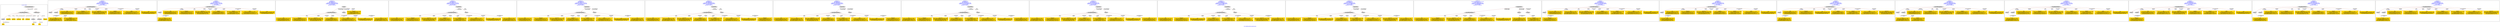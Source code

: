 digraph n0 {
fontcolor="blue"
remincross="true"
label="s14-s-california-african-american.json"
subgraph cluster_0 {
label="1-correct model"
n2[style="filled",color="white",fillcolor="lightgray",label="CulturalHeritageObject1"];
n3[style="filled",color="white",fillcolor="lightgray",label="Person1"];
n4[shape="plaintext",style="filled",fillcolor="gold",label="dimensions"];
n5[shape="plaintext",style="filled",fillcolor="gold",label="technique"];
n6[shape="plaintext",style="filled",fillcolor="gold",label="provenance"];
n7[shape="plaintext",style="filled",fillcolor="gold",label="title"];
n8[shape="plaintext",style="filled",fillcolor="gold",label="accessionId"];
n9[style="filled",color="white",fillcolor="lightgray",label="Concept1"];
n10[style="filled",color="white",fillcolor="lightgray",label="Document1"];
n11[shape="plaintext",style="filled",fillcolor="gold",label="artist"];
n12[style="filled",color="white",fillcolor="lightgray",label="EuropeanaAggregation1"];
n13[style="filled",color="white",fillcolor="lightgray",label="WebResource1"];
n14[shape="plaintext",style="filled",fillcolor="gold",label="imageUrl"];
n15[shape="plaintext",style="filled",fillcolor="gold",label="type"];
n16[shape="plaintext",style="filled",fillcolor="gold",label="url"];
}
subgraph cluster_1 {
label="candidate 0\nlink coherence:1.0\nnode coherence:1.0\nconfidence:0.4996320183499746\nmapping score:0.6040440061166582\ncost:9.99999\n-precision:0.5-recall:0.36"
n18[style="filled",color="white",fillcolor="lightgray",label="CulturalHeritageObject1"];
n19[style="filled",color="white",fillcolor="lightgray",label="Person1"];
n20[style="filled",color="white",fillcolor="lightgray",label="Concept1"];
n21[shape="plaintext",style="filled",fillcolor="gold",label="title\n[CulturalHeritageObject,title,0.726]\n[CulturalHeritageObject,provenance,0.177]\n[Person,nameOfThePerson,0.093]\n[CulturalHeritageObject,extent,0.005]"];
n22[shape="plaintext",style="filled",fillcolor="gold",label="dimensions\n[CulturalHeritageObject,extent,0.759]\n[Person,nameOfThePerson,0.232]\n[CulturalHeritageObject,provenance,0.007]\n[CulturalHeritageObject,title,0.002]"];
n23[shape="plaintext",style="filled",fillcolor="gold",label="provenance\n[CulturalHeritageObject,provenance,0.967]\n[CulturalHeritageObject,rightsHolder,0.024]\n[Person,nameOfThePerson,0.005]\n[CulturalHeritageObject,title,0.004]"];
n24[shape="plaintext",style="filled",fillcolor="gold",label="imageUrl\n[Person,nameOfThePerson,0.5]\n[CulturalHeritageObject,medium,0.5]\n[CulturalHeritageObject,title,0.0]\n[CulturalHeritageObject,provenance,0.0]"];
n25[shape="plaintext",style="filled",fillcolor="gold",label="technique\n[CulturalHeritageObject,medium,0.966]\n[Concept,prefLabel,0.032]\n[CulturalHeritageObject,title,0.002]\n[CulturalHeritageObject,created,0.0]"];
n26[shape="plaintext",style="filled",fillcolor="gold",label="url\n[Person,nameOfThePerson,0.468]\n[CulturalHeritageObject,title,0.314]\n[CulturalHeritageObject,extent,0.217]\n[CulturalHeritageObject,provenance,0.0]"];
n27[shape="plaintext",style="filled",fillcolor="gold",label="artist\n[Person,nameOfThePerson,0.694]\n[CulturalHeritageObject,provenance,0.188]\n[CulturalHeritageObject,title,0.117]\n[CulturalHeritageObject,accessionNumber,0.002]"];
n28[shape="plaintext",style="filled",fillcolor="gold",label="type\n[CulturalHeritageObject,rightsHolder,0.543]\n[CulturalHeritageObject,provenance,0.375]\n[CulturalHeritageObject,title,0.082]"];
}
subgraph cluster_2 {
label="candidate 1\nlink coherence:1.0\nnode coherence:1.0\nconfidence:0.49566117773445745\nmapping score:0.6235537259114858\ncost:8.99999\n-precision:0.44-recall:0.29"
n30[style="filled",color="white",fillcolor="lightgray",label="CulturalHeritageObject1"];
n31[style="filled",color="white",fillcolor="lightgray",label="Person1"];
n32[shape="plaintext",style="filled",fillcolor="gold",label="title\n[CulturalHeritageObject,title,0.726]\n[CulturalHeritageObject,provenance,0.177]\n[Person,nameOfThePerson,0.093]\n[CulturalHeritageObject,extent,0.005]"];
n33[shape="plaintext",style="filled",fillcolor="gold",label="dimensions\n[CulturalHeritageObject,extent,0.759]\n[Person,nameOfThePerson,0.232]\n[CulturalHeritageObject,provenance,0.007]\n[CulturalHeritageObject,title,0.002]"];
n34[shape="plaintext",style="filled",fillcolor="gold",label="provenance\n[CulturalHeritageObject,provenance,0.967]\n[CulturalHeritageObject,rightsHolder,0.024]\n[Person,nameOfThePerson,0.005]\n[CulturalHeritageObject,title,0.004]"];
n35[shape="plaintext",style="filled",fillcolor="gold",label="imageUrl\n[Person,nameOfThePerson,0.5]\n[CulturalHeritageObject,medium,0.5]\n[CulturalHeritageObject,title,0.0]\n[CulturalHeritageObject,provenance,0.0]"];
n36[shape="plaintext",style="filled",fillcolor="gold",label="technique\n[CulturalHeritageObject,medium,0.966]\n[Concept,prefLabel,0.032]\n[CulturalHeritageObject,title,0.002]\n[CulturalHeritageObject,created,0.0]"];
n37[shape="plaintext",style="filled",fillcolor="gold",label="url\n[Person,nameOfThePerson,0.468]\n[CulturalHeritageObject,title,0.314]\n[CulturalHeritageObject,extent,0.217]\n[CulturalHeritageObject,provenance,0.0]"];
n38[shape="plaintext",style="filled",fillcolor="gold",label="artist\n[Person,nameOfThePerson,0.694]\n[CulturalHeritageObject,provenance,0.188]\n[CulturalHeritageObject,title,0.117]\n[CulturalHeritageObject,accessionNumber,0.002]"];
n39[shape="plaintext",style="filled",fillcolor="gold",label="type\n[CulturalHeritageObject,rightsHolder,0.543]\n[CulturalHeritageObject,provenance,0.375]\n[CulturalHeritageObject,title,0.082]"];
}
subgraph cluster_3 {
label="candidate 10\nlink coherence:0.8\nnode coherence:1.0\nconfidence:0.4996320183499746\nmapping score:0.6040440061166582\ncost:208.020004\n-precision:0.3-recall:0.21"
n41[style="filled",color="white",fillcolor="lightgray",label="Concept1"];
n42[style="filled",color="white",fillcolor="lightgray",label="CulturalHeritageObject1"];
n43[style="filled",color="white",fillcolor="lightgray",label="Person1"];
n44[shape="plaintext",style="filled",fillcolor="gold",label="title\n[CulturalHeritageObject,title,0.726]\n[CulturalHeritageObject,provenance,0.177]\n[Person,nameOfThePerson,0.093]\n[CulturalHeritageObject,extent,0.005]"];
n45[shape="plaintext",style="filled",fillcolor="gold",label="dimensions\n[CulturalHeritageObject,extent,0.759]\n[Person,nameOfThePerson,0.232]\n[CulturalHeritageObject,provenance,0.007]\n[CulturalHeritageObject,title,0.002]"];
n46[shape="plaintext",style="filled",fillcolor="gold",label="provenance\n[CulturalHeritageObject,provenance,0.967]\n[CulturalHeritageObject,rightsHolder,0.024]\n[Person,nameOfThePerson,0.005]\n[CulturalHeritageObject,title,0.004]"];
n47[shape="plaintext",style="filled",fillcolor="gold",label="imageUrl\n[Person,nameOfThePerson,0.5]\n[CulturalHeritageObject,medium,0.5]\n[CulturalHeritageObject,title,0.0]\n[CulturalHeritageObject,provenance,0.0]"];
n48[shape="plaintext",style="filled",fillcolor="gold",label="technique\n[CulturalHeritageObject,medium,0.966]\n[Concept,prefLabel,0.032]\n[CulturalHeritageObject,title,0.002]\n[CulturalHeritageObject,created,0.0]"];
n49[shape="plaintext",style="filled",fillcolor="gold",label="url\n[Person,nameOfThePerson,0.468]\n[CulturalHeritageObject,title,0.314]\n[CulturalHeritageObject,extent,0.217]\n[CulturalHeritageObject,provenance,0.0]"];
n50[shape="plaintext",style="filled",fillcolor="gold",label="artist\n[Person,nameOfThePerson,0.694]\n[CulturalHeritageObject,provenance,0.188]\n[CulturalHeritageObject,title,0.117]\n[CulturalHeritageObject,accessionNumber,0.002]"];
n51[shape="plaintext",style="filled",fillcolor="gold",label="type\n[CulturalHeritageObject,rightsHolder,0.543]\n[CulturalHeritageObject,provenance,0.375]\n[CulturalHeritageObject,title,0.082]"];
}
subgraph cluster_4 {
label="candidate 11\nlink coherence:0.8\nnode coherence:1.0\nconfidence:0.49566117773445745\nmapping score:0.6235537259114858\ncost:208.010002\n-precision:0.3-recall:0.21"
n53[style="filled",color="white",fillcolor="lightgray",label="ProvidedCHO1"];
n54[style="filled",color="white",fillcolor="lightgray",label="CulturalHeritageObject1"];
n55[style="filled",color="white",fillcolor="lightgray",label="Person1"];
n56[shape="plaintext",style="filled",fillcolor="gold",label="title\n[CulturalHeritageObject,title,0.726]\n[CulturalHeritageObject,provenance,0.177]\n[Person,nameOfThePerson,0.093]\n[CulturalHeritageObject,extent,0.005]"];
n57[shape="plaintext",style="filled",fillcolor="gold",label="dimensions\n[CulturalHeritageObject,extent,0.759]\n[Person,nameOfThePerson,0.232]\n[CulturalHeritageObject,provenance,0.007]\n[CulturalHeritageObject,title,0.002]"];
n58[shape="plaintext",style="filled",fillcolor="gold",label="provenance\n[CulturalHeritageObject,provenance,0.967]\n[CulturalHeritageObject,rightsHolder,0.024]\n[Person,nameOfThePerson,0.005]\n[CulturalHeritageObject,title,0.004]"];
n59[shape="plaintext",style="filled",fillcolor="gold",label="imageUrl\n[Person,nameOfThePerson,0.5]\n[CulturalHeritageObject,medium,0.5]\n[CulturalHeritageObject,title,0.0]\n[CulturalHeritageObject,provenance,0.0]"];
n60[shape="plaintext",style="filled",fillcolor="gold",label="technique\n[CulturalHeritageObject,medium,0.966]\n[Concept,prefLabel,0.032]\n[CulturalHeritageObject,title,0.002]\n[CulturalHeritageObject,created,0.0]"];
n61[shape="plaintext",style="filled",fillcolor="gold",label="url\n[Person,nameOfThePerson,0.468]\n[CulturalHeritageObject,title,0.314]\n[CulturalHeritageObject,extent,0.217]\n[CulturalHeritageObject,provenance,0.0]"];
n62[shape="plaintext",style="filled",fillcolor="gold",label="artist\n[Person,nameOfThePerson,0.694]\n[CulturalHeritageObject,provenance,0.188]\n[CulturalHeritageObject,title,0.117]\n[CulturalHeritageObject,accessionNumber,0.002]"];
n63[shape="plaintext",style="filled",fillcolor="gold",label="type\n[CulturalHeritageObject,rightsHolder,0.543]\n[CulturalHeritageObject,provenance,0.375]\n[CulturalHeritageObject,title,0.082]"];
}
subgraph cluster_5 {
label="candidate 12\nlink coherence:0.8\nnode coherence:1.0\nconfidence:0.49566117773445745\nmapping score:0.6235537259114858\ncost:208.020004\n-precision:0.3-recall:0.21"
n65[style="filled",color="white",fillcolor="lightgray",label="Organization1"];
n66[style="filled",color="white",fillcolor="lightgray",label="CulturalHeritageObject1"];
n67[style="filled",color="white",fillcolor="lightgray",label="Person1"];
n68[shape="plaintext",style="filled",fillcolor="gold",label="title\n[CulturalHeritageObject,title,0.726]\n[CulturalHeritageObject,provenance,0.177]\n[Person,nameOfThePerson,0.093]\n[CulturalHeritageObject,extent,0.005]"];
n69[shape="plaintext",style="filled",fillcolor="gold",label="dimensions\n[CulturalHeritageObject,extent,0.759]\n[Person,nameOfThePerson,0.232]\n[CulturalHeritageObject,provenance,0.007]\n[CulturalHeritageObject,title,0.002]"];
n70[shape="plaintext",style="filled",fillcolor="gold",label="provenance\n[CulturalHeritageObject,provenance,0.967]\n[CulturalHeritageObject,rightsHolder,0.024]\n[Person,nameOfThePerson,0.005]\n[CulturalHeritageObject,title,0.004]"];
n71[shape="plaintext",style="filled",fillcolor="gold",label="imageUrl\n[Person,nameOfThePerson,0.5]\n[CulturalHeritageObject,medium,0.5]\n[CulturalHeritageObject,title,0.0]\n[CulturalHeritageObject,provenance,0.0]"];
n72[shape="plaintext",style="filled",fillcolor="gold",label="technique\n[CulturalHeritageObject,medium,0.966]\n[Concept,prefLabel,0.032]\n[CulturalHeritageObject,title,0.002]\n[CulturalHeritageObject,created,0.0]"];
n73[shape="plaintext",style="filled",fillcolor="gold",label="url\n[Person,nameOfThePerson,0.468]\n[CulturalHeritageObject,title,0.314]\n[CulturalHeritageObject,extent,0.217]\n[CulturalHeritageObject,provenance,0.0]"];
n74[shape="plaintext",style="filled",fillcolor="gold",label="artist\n[Person,nameOfThePerson,0.694]\n[CulturalHeritageObject,provenance,0.188]\n[CulturalHeritageObject,title,0.117]\n[CulturalHeritageObject,accessionNumber,0.002]"];
n75[shape="plaintext",style="filled",fillcolor="gold",label="type\n[CulturalHeritageObject,rightsHolder,0.543]\n[CulturalHeritageObject,provenance,0.375]\n[CulturalHeritageObject,title,0.082]"];
}
subgraph cluster_6 {
label="candidate 13\nlink coherence:0.8\nnode coherence:1.0\nconfidence:0.39835469867760637\nmapping score:0.5911182328925354\ncost:208.010002\n-precision:0.2-recall:0.14"
n77[style="filled",color="white",fillcolor="lightgray",label="ProvidedCHO1"];
n78[style="filled",color="white",fillcolor="lightgray",label="CulturalHeritageObject1"];
n79[style="filled",color="white",fillcolor="lightgray",label="Person1"];
n80[shape="plaintext",style="filled",fillcolor="gold",label="title\n[CulturalHeritageObject,title,0.726]\n[CulturalHeritageObject,provenance,0.177]\n[Person,nameOfThePerson,0.093]\n[CulturalHeritageObject,extent,0.005]"];
n81[shape="plaintext",style="filled",fillcolor="gold",label="url\n[Person,nameOfThePerson,0.468]\n[CulturalHeritageObject,title,0.314]\n[CulturalHeritageObject,extent,0.217]\n[CulturalHeritageObject,provenance,0.0]"];
n82[shape="plaintext",style="filled",fillcolor="gold",label="provenance\n[CulturalHeritageObject,provenance,0.967]\n[CulturalHeritageObject,rightsHolder,0.024]\n[Person,nameOfThePerson,0.005]\n[CulturalHeritageObject,title,0.004]"];
n83[shape="plaintext",style="filled",fillcolor="gold",label="imageUrl\n[Person,nameOfThePerson,0.5]\n[CulturalHeritageObject,medium,0.5]\n[CulturalHeritageObject,title,0.0]\n[CulturalHeritageObject,provenance,0.0]"];
n84[shape="plaintext",style="filled",fillcolor="gold",label="technique\n[CulturalHeritageObject,medium,0.966]\n[Concept,prefLabel,0.032]\n[CulturalHeritageObject,title,0.002]\n[CulturalHeritageObject,created,0.0]"];
n85[shape="plaintext",style="filled",fillcolor="gold",label="dimensions\n[CulturalHeritageObject,extent,0.759]\n[Person,nameOfThePerson,0.232]\n[CulturalHeritageObject,provenance,0.007]\n[CulturalHeritageObject,title,0.002]"];
n86[shape="plaintext",style="filled",fillcolor="gold",label="artist\n[Person,nameOfThePerson,0.694]\n[CulturalHeritageObject,provenance,0.188]\n[CulturalHeritageObject,title,0.117]\n[CulturalHeritageObject,accessionNumber,0.002]"];
n87[shape="plaintext",style="filled",fillcolor="gold",label="type\n[CulturalHeritageObject,rightsHolder,0.543]\n[CulturalHeritageObject,provenance,0.375]\n[CulturalHeritageObject,title,0.082]"];
}
subgraph cluster_7 {
label="candidate 14\nlink coherence:0.8\nnode coherence:1.0\nconfidence:0.39835469867760637\nmapping score:0.5911182328925354\ncost:208.020004\n-precision:0.2-recall:0.14"
n89[style="filled",color="white",fillcolor="lightgray",label="Organization1"];
n90[style="filled",color="white",fillcolor="lightgray",label="CulturalHeritageObject1"];
n91[style="filled",color="white",fillcolor="lightgray",label="Person1"];
n92[shape="plaintext",style="filled",fillcolor="gold",label="title\n[CulturalHeritageObject,title,0.726]\n[CulturalHeritageObject,provenance,0.177]\n[Person,nameOfThePerson,0.093]\n[CulturalHeritageObject,extent,0.005]"];
n93[shape="plaintext",style="filled",fillcolor="gold",label="url\n[Person,nameOfThePerson,0.468]\n[CulturalHeritageObject,title,0.314]\n[CulturalHeritageObject,extent,0.217]\n[CulturalHeritageObject,provenance,0.0]"];
n94[shape="plaintext",style="filled",fillcolor="gold",label="provenance\n[CulturalHeritageObject,provenance,0.967]\n[CulturalHeritageObject,rightsHolder,0.024]\n[Person,nameOfThePerson,0.005]\n[CulturalHeritageObject,title,0.004]"];
n95[shape="plaintext",style="filled",fillcolor="gold",label="imageUrl\n[Person,nameOfThePerson,0.5]\n[CulturalHeritageObject,medium,0.5]\n[CulturalHeritageObject,title,0.0]\n[CulturalHeritageObject,provenance,0.0]"];
n96[shape="plaintext",style="filled",fillcolor="gold",label="technique\n[CulturalHeritageObject,medium,0.966]\n[Concept,prefLabel,0.032]\n[CulturalHeritageObject,title,0.002]\n[CulturalHeritageObject,created,0.0]"];
n97[shape="plaintext",style="filled",fillcolor="gold",label="dimensions\n[CulturalHeritageObject,extent,0.759]\n[Person,nameOfThePerson,0.232]\n[CulturalHeritageObject,provenance,0.007]\n[CulturalHeritageObject,title,0.002]"];
n98[shape="plaintext",style="filled",fillcolor="gold",label="artist\n[Person,nameOfThePerson,0.694]\n[CulturalHeritageObject,provenance,0.188]\n[CulturalHeritageObject,title,0.117]\n[CulturalHeritageObject,accessionNumber,0.002]"];
n99[shape="plaintext",style="filled",fillcolor="gold",label="type\n[CulturalHeritageObject,rightsHolder,0.543]\n[CulturalHeritageObject,provenance,0.375]\n[CulturalHeritageObject,title,0.082]"];
}
subgraph cluster_8 {
label="candidate 15\nlink coherence:0.8\nnode coherence:1.0\nconfidence:0.39723795206237766\nmapping score:0.5907459840207926\ncost:208.010002\n-precision:0.2-recall:0.14"
n101[style="filled",color="white",fillcolor="lightgray",label="ProvidedCHO1"];
n102[style="filled",color="white",fillcolor="lightgray",label="CulturalHeritageObject1"];
n103[style="filled",color="white",fillcolor="lightgray",label="Person1"];
n104[shape="plaintext",style="filled",fillcolor="gold",label="url\n[Person,nameOfThePerson,0.468]\n[CulturalHeritageObject,title,0.314]\n[CulturalHeritageObject,extent,0.217]\n[CulturalHeritageObject,provenance,0.0]"];
n105[shape="plaintext",style="filled",fillcolor="gold",label="dimensions\n[CulturalHeritageObject,extent,0.759]\n[Person,nameOfThePerson,0.232]\n[CulturalHeritageObject,provenance,0.007]\n[CulturalHeritageObject,title,0.002]"];
n106[shape="plaintext",style="filled",fillcolor="gold",label="provenance\n[CulturalHeritageObject,provenance,0.967]\n[CulturalHeritageObject,rightsHolder,0.024]\n[Person,nameOfThePerson,0.005]\n[CulturalHeritageObject,title,0.004]"];
n107[shape="plaintext",style="filled",fillcolor="gold",label="imageUrl\n[Person,nameOfThePerson,0.5]\n[CulturalHeritageObject,medium,0.5]\n[CulturalHeritageObject,title,0.0]\n[CulturalHeritageObject,provenance,0.0]"];
n108[shape="plaintext",style="filled",fillcolor="gold",label="technique\n[CulturalHeritageObject,medium,0.966]\n[Concept,prefLabel,0.032]\n[CulturalHeritageObject,title,0.002]\n[CulturalHeritageObject,created,0.0]"];
n109[shape="plaintext",style="filled",fillcolor="gold",label="title\n[CulturalHeritageObject,title,0.726]\n[CulturalHeritageObject,provenance,0.177]\n[Person,nameOfThePerson,0.093]\n[CulturalHeritageObject,extent,0.005]"];
n110[shape="plaintext",style="filled",fillcolor="gold",label="artist\n[Person,nameOfThePerson,0.694]\n[CulturalHeritageObject,provenance,0.188]\n[CulturalHeritageObject,title,0.117]\n[CulturalHeritageObject,accessionNumber,0.002]"];
n111[shape="plaintext",style="filled",fillcolor="gold",label="type\n[CulturalHeritageObject,rightsHolder,0.543]\n[CulturalHeritageObject,provenance,0.375]\n[CulturalHeritageObject,title,0.082]"];
}
subgraph cluster_9 {
label="candidate 16\nlink coherence:0.8\nnode coherence:1.0\nconfidence:0.39723795206237766\nmapping score:0.5907459840207926\ncost:208.020004\n-precision:0.2-recall:0.14"
n113[style="filled",color="white",fillcolor="lightgray",label="Organization1"];
n114[style="filled",color="white",fillcolor="lightgray",label="CulturalHeritageObject1"];
n115[style="filled",color="white",fillcolor="lightgray",label="Person1"];
n116[shape="plaintext",style="filled",fillcolor="gold",label="url\n[Person,nameOfThePerson,0.468]\n[CulturalHeritageObject,title,0.314]\n[CulturalHeritageObject,extent,0.217]\n[CulturalHeritageObject,provenance,0.0]"];
n117[shape="plaintext",style="filled",fillcolor="gold",label="dimensions\n[CulturalHeritageObject,extent,0.759]\n[Person,nameOfThePerson,0.232]\n[CulturalHeritageObject,provenance,0.007]\n[CulturalHeritageObject,title,0.002]"];
n118[shape="plaintext",style="filled",fillcolor="gold",label="provenance\n[CulturalHeritageObject,provenance,0.967]\n[CulturalHeritageObject,rightsHolder,0.024]\n[Person,nameOfThePerson,0.005]\n[CulturalHeritageObject,title,0.004]"];
n119[shape="plaintext",style="filled",fillcolor="gold",label="imageUrl\n[Person,nameOfThePerson,0.5]\n[CulturalHeritageObject,medium,0.5]\n[CulturalHeritageObject,title,0.0]\n[CulturalHeritageObject,provenance,0.0]"];
n120[shape="plaintext",style="filled",fillcolor="gold",label="technique\n[CulturalHeritageObject,medium,0.966]\n[Concept,prefLabel,0.032]\n[CulturalHeritageObject,title,0.002]\n[CulturalHeritageObject,created,0.0]"];
n121[shape="plaintext",style="filled",fillcolor="gold",label="title\n[CulturalHeritageObject,title,0.726]\n[CulturalHeritageObject,provenance,0.177]\n[Person,nameOfThePerson,0.093]\n[CulturalHeritageObject,extent,0.005]"];
n122[shape="plaintext",style="filled",fillcolor="gold",label="artist\n[Person,nameOfThePerson,0.694]\n[CulturalHeritageObject,provenance,0.188]\n[CulturalHeritageObject,title,0.117]\n[CulturalHeritageObject,accessionNumber,0.002]"];
n123[shape="plaintext",style="filled",fillcolor="gold",label="type\n[CulturalHeritageObject,rightsHolder,0.543]\n[CulturalHeritageObject,provenance,0.375]\n[CulturalHeritageObject,title,0.082]"];
}
subgraph cluster_10 {
label="candidate 17\nlink coherence:0.8\nnode coherence:1.0\nconfidence:0.3567799404176635\nmapping score:0.5772599801392212\ncost:208.010002\n-precision:0.2-recall:0.14"
n125[style="filled",color="white",fillcolor="lightgray",label="ProvidedCHO1"];
n126[style="filled",color="white",fillcolor="lightgray",label="CulturalHeritageObject1"];
n127[style="filled",color="white",fillcolor="lightgray",label="Person1"];
n128[shape="plaintext",style="filled",fillcolor="gold",label="title\n[CulturalHeritageObject,title,0.726]\n[CulturalHeritageObject,provenance,0.177]\n[Person,nameOfThePerson,0.093]\n[CulturalHeritageObject,extent,0.005]"];
n129[shape="plaintext",style="filled",fillcolor="gold",label="dimensions\n[CulturalHeritageObject,extent,0.759]\n[Person,nameOfThePerson,0.232]\n[CulturalHeritageObject,provenance,0.007]\n[CulturalHeritageObject,title,0.002]"];
n130[shape="plaintext",style="filled",fillcolor="gold",label="type\n[CulturalHeritageObject,rightsHolder,0.543]\n[CulturalHeritageObject,provenance,0.375]\n[CulturalHeritageObject,title,0.082]"];
n131[shape="plaintext",style="filled",fillcolor="gold",label="imageUrl\n[Person,nameOfThePerson,0.5]\n[CulturalHeritageObject,medium,0.5]\n[CulturalHeritageObject,title,0.0]\n[CulturalHeritageObject,provenance,0.0]"];
n132[shape="plaintext",style="filled",fillcolor="gold",label="technique\n[CulturalHeritageObject,medium,0.966]\n[Concept,prefLabel,0.032]\n[CulturalHeritageObject,title,0.002]\n[CulturalHeritageObject,created,0.0]"];
n133[shape="plaintext",style="filled",fillcolor="gold",label="url\n[Person,nameOfThePerson,0.468]\n[CulturalHeritageObject,title,0.314]\n[CulturalHeritageObject,extent,0.217]\n[CulturalHeritageObject,provenance,0.0]"];
n134[shape="plaintext",style="filled",fillcolor="gold",label="artist\n[Person,nameOfThePerson,0.694]\n[CulturalHeritageObject,provenance,0.188]\n[CulturalHeritageObject,title,0.117]\n[CulturalHeritageObject,accessionNumber,0.002]"];
n135[shape="plaintext",style="filled",fillcolor="gold",label="provenance\n[CulturalHeritageObject,provenance,0.967]\n[CulturalHeritageObject,rightsHolder,0.024]\n[Person,nameOfThePerson,0.005]\n[CulturalHeritageObject,title,0.004]"];
}
subgraph cluster_11 {
label="candidate 18\nlink coherence:0.8\nnode coherence:1.0\nconfidence:0.3567799404176635\nmapping score:0.5772599801392212\ncost:208.020004\n-precision:0.2-recall:0.14"
n137[style="filled",color="white",fillcolor="lightgray",label="Organization1"];
n138[style="filled",color="white",fillcolor="lightgray",label="CulturalHeritageObject1"];
n139[style="filled",color="white",fillcolor="lightgray",label="Person1"];
n140[shape="plaintext",style="filled",fillcolor="gold",label="title\n[CulturalHeritageObject,title,0.726]\n[CulturalHeritageObject,provenance,0.177]\n[Person,nameOfThePerson,0.093]\n[CulturalHeritageObject,extent,0.005]"];
n141[shape="plaintext",style="filled",fillcolor="gold",label="dimensions\n[CulturalHeritageObject,extent,0.759]\n[Person,nameOfThePerson,0.232]\n[CulturalHeritageObject,provenance,0.007]\n[CulturalHeritageObject,title,0.002]"];
n142[shape="plaintext",style="filled",fillcolor="gold",label="type\n[CulturalHeritageObject,rightsHolder,0.543]\n[CulturalHeritageObject,provenance,0.375]\n[CulturalHeritageObject,title,0.082]"];
n143[shape="plaintext",style="filled",fillcolor="gold",label="imageUrl\n[Person,nameOfThePerson,0.5]\n[CulturalHeritageObject,medium,0.5]\n[CulturalHeritageObject,title,0.0]\n[CulturalHeritageObject,provenance,0.0]"];
n144[shape="plaintext",style="filled",fillcolor="gold",label="technique\n[CulturalHeritageObject,medium,0.966]\n[Concept,prefLabel,0.032]\n[CulturalHeritageObject,title,0.002]\n[CulturalHeritageObject,created,0.0]"];
n145[shape="plaintext",style="filled",fillcolor="gold",label="url\n[Person,nameOfThePerson,0.468]\n[CulturalHeritageObject,title,0.314]\n[CulturalHeritageObject,extent,0.217]\n[CulturalHeritageObject,provenance,0.0]"];
n146[shape="plaintext",style="filled",fillcolor="gold",label="artist\n[Person,nameOfThePerson,0.694]\n[CulturalHeritageObject,provenance,0.188]\n[CulturalHeritageObject,title,0.117]\n[CulturalHeritageObject,accessionNumber,0.002]"];
n147[shape="plaintext",style="filled",fillcolor="gold",label="provenance\n[CulturalHeritageObject,provenance,0.967]\n[CulturalHeritageObject,rightsHolder,0.024]\n[Person,nameOfThePerson,0.005]\n[CulturalHeritageObject,title,0.004]"];
}
subgraph cluster_12 {
label="candidate 19\nlink coherence:0.7272727272727273\nnode coherence:1.0\nconfidence:0.4996320183499746\nmapping score:0.6040440061166582\ncost:308.020004\n-precision:0.27-recall:0.21"
n149[style="filled",color="white",fillcolor="lightgray",label="ConceptScheme1"];
n150[style="filled",color="white",fillcolor="lightgray",label="CulturalHeritageObject1"];
n151[style="filled",color="white",fillcolor="lightgray",label="Person1"];
n152[style="filled",color="white",fillcolor="lightgray",label="Concept1"];
n153[shape="plaintext",style="filled",fillcolor="gold",label="title\n[CulturalHeritageObject,title,0.726]\n[CulturalHeritageObject,provenance,0.177]\n[Person,nameOfThePerson,0.093]\n[CulturalHeritageObject,extent,0.005]"];
n154[shape="plaintext",style="filled",fillcolor="gold",label="dimensions\n[CulturalHeritageObject,extent,0.759]\n[Person,nameOfThePerson,0.232]\n[CulturalHeritageObject,provenance,0.007]\n[CulturalHeritageObject,title,0.002]"];
n155[shape="plaintext",style="filled",fillcolor="gold",label="provenance\n[CulturalHeritageObject,provenance,0.967]\n[CulturalHeritageObject,rightsHolder,0.024]\n[Person,nameOfThePerson,0.005]\n[CulturalHeritageObject,title,0.004]"];
n156[shape="plaintext",style="filled",fillcolor="gold",label="imageUrl\n[Person,nameOfThePerson,0.5]\n[CulturalHeritageObject,medium,0.5]\n[CulturalHeritageObject,title,0.0]\n[CulturalHeritageObject,provenance,0.0]"];
n157[shape="plaintext",style="filled",fillcolor="gold",label="technique\n[CulturalHeritageObject,medium,0.966]\n[Concept,prefLabel,0.032]\n[CulturalHeritageObject,title,0.002]\n[CulturalHeritageObject,created,0.0]"];
n158[shape="plaintext",style="filled",fillcolor="gold",label="url\n[Person,nameOfThePerson,0.468]\n[CulturalHeritageObject,title,0.314]\n[CulturalHeritageObject,extent,0.217]\n[CulturalHeritageObject,provenance,0.0]"];
n159[shape="plaintext",style="filled",fillcolor="gold",label="artist\n[Person,nameOfThePerson,0.694]\n[CulturalHeritageObject,provenance,0.188]\n[CulturalHeritageObject,title,0.117]\n[CulturalHeritageObject,accessionNumber,0.002]"];
n160[shape="plaintext",style="filled",fillcolor="gold",label="type\n[CulturalHeritageObject,rightsHolder,0.543]\n[CulturalHeritageObject,provenance,0.375]\n[CulturalHeritageObject,title,0.082]"];
}
subgraph cluster_13 {
label="candidate 2\nlink coherence:1.0\nnode coherence:1.0\nconfidence:0.39835469867760637\nmapping score:0.5911182328925354\ncost:8.99999\n-precision:0.33-recall:0.21"
n162[style="filled",color="white",fillcolor="lightgray",label="CulturalHeritageObject1"];
n163[style="filled",color="white",fillcolor="lightgray",label="Person1"];
n164[shape="plaintext",style="filled",fillcolor="gold",label="title\n[CulturalHeritageObject,title,0.726]\n[CulturalHeritageObject,provenance,0.177]\n[Person,nameOfThePerson,0.093]\n[CulturalHeritageObject,extent,0.005]"];
n165[shape="plaintext",style="filled",fillcolor="gold",label="url\n[Person,nameOfThePerson,0.468]\n[CulturalHeritageObject,title,0.314]\n[CulturalHeritageObject,extent,0.217]\n[CulturalHeritageObject,provenance,0.0]"];
n166[shape="plaintext",style="filled",fillcolor="gold",label="provenance\n[CulturalHeritageObject,provenance,0.967]\n[CulturalHeritageObject,rightsHolder,0.024]\n[Person,nameOfThePerson,0.005]\n[CulturalHeritageObject,title,0.004]"];
n167[shape="plaintext",style="filled",fillcolor="gold",label="imageUrl\n[Person,nameOfThePerson,0.5]\n[CulturalHeritageObject,medium,0.5]\n[CulturalHeritageObject,title,0.0]\n[CulturalHeritageObject,provenance,0.0]"];
n168[shape="plaintext",style="filled",fillcolor="gold",label="technique\n[CulturalHeritageObject,medium,0.966]\n[Concept,prefLabel,0.032]\n[CulturalHeritageObject,title,0.002]\n[CulturalHeritageObject,created,0.0]"];
n169[shape="plaintext",style="filled",fillcolor="gold",label="dimensions\n[CulturalHeritageObject,extent,0.759]\n[Person,nameOfThePerson,0.232]\n[CulturalHeritageObject,provenance,0.007]\n[CulturalHeritageObject,title,0.002]"];
n170[shape="plaintext",style="filled",fillcolor="gold",label="artist\n[Person,nameOfThePerson,0.694]\n[CulturalHeritageObject,provenance,0.188]\n[CulturalHeritageObject,title,0.117]\n[CulturalHeritageObject,accessionNumber,0.002]"];
n171[shape="plaintext",style="filled",fillcolor="gold",label="type\n[CulturalHeritageObject,rightsHolder,0.543]\n[CulturalHeritageObject,provenance,0.375]\n[CulturalHeritageObject,title,0.082]"];
}
subgraph cluster_14 {
label="candidate 3\nlink coherence:1.0\nnode coherence:1.0\nconfidence:0.39723795206237766\nmapping score:0.5907459840207926\ncost:8.99999\n-precision:0.33-recall:0.21"
n173[style="filled",color="white",fillcolor="lightgray",label="CulturalHeritageObject1"];
n174[style="filled",color="white",fillcolor="lightgray",label="Person1"];
n175[shape="plaintext",style="filled",fillcolor="gold",label="url\n[Person,nameOfThePerson,0.468]\n[CulturalHeritageObject,title,0.314]\n[CulturalHeritageObject,extent,0.217]\n[CulturalHeritageObject,provenance,0.0]"];
n176[shape="plaintext",style="filled",fillcolor="gold",label="dimensions\n[CulturalHeritageObject,extent,0.759]\n[Person,nameOfThePerson,0.232]\n[CulturalHeritageObject,provenance,0.007]\n[CulturalHeritageObject,title,0.002]"];
n177[shape="plaintext",style="filled",fillcolor="gold",label="provenance\n[CulturalHeritageObject,provenance,0.967]\n[CulturalHeritageObject,rightsHolder,0.024]\n[Person,nameOfThePerson,0.005]\n[CulturalHeritageObject,title,0.004]"];
n178[shape="plaintext",style="filled",fillcolor="gold",label="imageUrl\n[Person,nameOfThePerson,0.5]\n[CulturalHeritageObject,medium,0.5]\n[CulturalHeritageObject,title,0.0]\n[CulturalHeritageObject,provenance,0.0]"];
n179[shape="plaintext",style="filled",fillcolor="gold",label="technique\n[CulturalHeritageObject,medium,0.966]\n[Concept,prefLabel,0.032]\n[CulturalHeritageObject,title,0.002]\n[CulturalHeritageObject,created,0.0]"];
n180[shape="plaintext",style="filled",fillcolor="gold",label="title\n[CulturalHeritageObject,title,0.726]\n[CulturalHeritageObject,provenance,0.177]\n[Person,nameOfThePerson,0.093]\n[CulturalHeritageObject,extent,0.005]"];
n181[shape="plaintext",style="filled",fillcolor="gold",label="artist\n[Person,nameOfThePerson,0.694]\n[CulturalHeritageObject,provenance,0.188]\n[CulturalHeritageObject,title,0.117]\n[CulturalHeritageObject,accessionNumber,0.002]"];
n182[shape="plaintext",style="filled",fillcolor="gold",label="type\n[CulturalHeritageObject,rightsHolder,0.543]\n[CulturalHeritageObject,provenance,0.375]\n[CulturalHeritageObject,title,0.082]"];
}
subgraph cluster_15 {
label="candidate 4\nlink coherence:1.0\nnode coherence:1.0\nconfidence:0.3567799404176635\nmapping score:0.5772599801392212\ncost:8.99999\n-precision:0.33-recall:0.21"
n184[style="filled",color="white",fillcolor="lightgray",label="CulturalHeritageObject1"];
n185[style="filled",color="white",fillcolor="lightgray",label="Person1"];
n186[shape="plaintext",style="filled",fillcolor="gold",label="title\n[CulturalHeritageObject,title,0.726]\n[CulturalHeritageObject,provenance,0.177]\n[Person,nameOfThePerson,0.093]\n[CulturalHeritageObject,extent,0.005]"];
n187[shape="plaintext",style="filled",fillcolor="gold",label="dimensions\n[CulturalHeritageObject,extent,0.759]\n[Person,nameOfThePerson,0.232]\n[CulturalHeritageObject,provenance,0.007]\n[CulturalHeritageObject,title,0.002]"];
n188[shape="plaintext",style="filled",fillcolor="gold",label="type\n[CulturalHeritageObject,rightsHolder,0.543]\n[CulturalHeritageObject,provenance,0.375]\n[CulturalHeritageObject,title,0.082]"];
n189[shape="plaintext",style="filled",fillcolor="gold",label="imageUrl\n[Person,nameOfThePerson,0.5]\n[CulturalHeritageObject,medium,0.5]\n[CulturalHeritageObject,title,0.0]\n[CulturalHeritageObject,provenance,0.0]"];
n190[shape="plaintext",style="filled",fillcolor="gold",label="technique\n[CulturalHeritageObject,medium,0.966]\n[Concept,prefLabel,0.032]\n[CulturalHeritageObject,title,0.002]\n[CulturalHeritageObject,created,0.0]"];
n191[shape="plaintext",style="filled",fillcolor="gold",label="url\n[Person,nameOfThePerson,0.468]\n[CulturalHeritageObject,title,0.314]\n[CulturalHeritageObject,extent,0.217]\n[CulturalHeritageObject,provenance,0.0]"];
n192[shape="plaintext",style="filled",fillcolor="gold",label="artist\n[Person,nameOfThePerson,0.694]\n[CulturalHeritageObject,provenance,0.188]\n[CulturalHeritageObject,title,0.117]\n[CulturalHeritageObject,accessionNumber,0.002]"];
n193[shape="plaintext",style="filled",fillcolor="gold",label="provenance\n[CulturalHeritageObject,provenance,0.967]\n[CulturalHeritageObject,rightsHolder,0.024]\n[Person,nameOfThePerson,0.005]\n[CulturalHeritageObject,title,0.004]"];
}
subgraph cluster_16 {
label="candidate 5\nlink coherence:0.9\nnode coherence:1.0\nconfidence:0.4996320183499746\nmapping score:0.6040440061166582\ncost:109.009992\n-precision:0.5-recall:0.36"
n195[style="filled",color="white",fillcolor="lightgray",label="CulturalHeritageObject1"];
n196[style="filled",color="white",fillcolor="lightgray",label="Person1"];
n197[style="filled",color="white",fillcolor="lightgray",label="Concept1"];
n198[shape="plaintext",style="filled",fillcolor="gold",label="title\n[CulturalHeritageObject,title,0.726]\n[CulturalHeritageObject,provenance,0.177]\n[Person,nameOfThePerson,0.093]\n[CulturalHeritageObject,extent,0.005]"];
n199[shape="plaintext",style="filled",fillcolor="gold",label="dimensions\n[CulturalHeritageObject,extent,0.759]\n[Person,nameOfThePerson,0.232]\n[CulturalHeritageObject,provenance,0.007]\n[CulturalHeritageObject,title,0.002]"];
n200[shape="plaintext",style="filled",fillcolor="gold",label="provenance\n[CulturalHeritageObject,provenance,0.967]\n[CulturalHeritageObject,rightsHolder,0.024]\n[Person,nameOfThePerson,0.005]\n[CulturalHeritageObject,title,0.004]"];
n201[shape="plaintext",style="filled",fillcolor="gold",label="imageUrl\n[Person,nameOfThePerson,0.5]\n[CulturalHeritageObject,medium,0.5]\n[CulturalHeritageObject,title,0.0]\n[CulturalHeritageObject,provenance,0.0]"];
n202[shape="plaintext",style="filled",fillcolor="gold",label="technique\n[CulturalHeritageObject,medium,0.966]\n[Concept,prefLabel,0.032]\n[CulturalHeritageObject,title,0.002]\n[CulturalHeritageObject,created,0.0]"];
n203[shape="plaintext",style="filled",fillcolor="gold",label="url\n[Person,nameOfThePerson,0.468]\n[CulturalHeritageObject,title,0.314]\n[CulturalHeritageObject,extent,0.217]\n[CulturalHeritageObject,provenance,0.0]"];
n204[shape="plaintext",style="filled",fillcolor="gold",label="artist\n[Person,nameOfThePerson,0.694]\n[CulturalHeritageObject,provenance,0.188]\n[CulturalHeritageObject,title,0.117]\n[CulturalHeritageObject,accessionNumber,0.002]"];
n205[shape="plaintext",style="filled",fillcolor="gold",label="type\n[CulturalHeritageObject,rightsHolder,0.543]\n[CulturalHeritageObject,provenance,0.375]\n[CulturalHeritageObject,title,0.082]"];
}
subgraph cluster_17 {
label="candidate 6\nlink coherence:0.9\nnode coherence:1.0\nconfidence:0.49566117773445745\nmapping score:0.6235537259114858\ncost:9.99999\n-precision:0.5-recall:0.36"
n207[style="filled",color="white",fillcolor="lightgray",label="CulturalHeritageObject1"];
n208[style="filled",color="white",fillcolor="lightgray",label="Person1"];
n209[style="filled",color="white",fillcolor="lightgray",label="Concept1"];
n210[shape="plaintext",style="filled",fillcolor="gold",label="title\n[CulturalHeritageObject,title,0.726]\n[CulturalHeritageObject,provenance,0.177]\n[Person,nameOfThePerson,0.093]\n[CulturalHeritageObject,extent,0.005]"];
n211[shape="plaintext",style="filled",fillcolor="gold",label="dimensions\n[CulturalHeritageObject,extent,0.759]\n[Person,nameOfThePerson,0.232]\n[CulturalHeritageObject,provenance,0.007]\n[CulturalHeritageObject,title,0.002]"];
n212[shape="plaintext",style="filled",fillcolor="gold",label="provenance\n[CulturalHeritageObject,provenance,0.967]\n[CulturalHeritageObject,rightsHolder,0.024]\n[Person,nameOfThePerson,0.005]\n[CulturalHeritageObject,title,0.004]"];
n213[shape="plaintext",style="filled",fillcolor="gold",label="imageUrl\n[Person,nameOfThePerson,0.5]\n[CulturalHeritageObject,medium,0.5]\n[CulturalHeritageObject,title,0.0]\n[CulturalHeritageObject,provenance,0.0]"];
n214[shape="plaintext",style="filled",fillcolor="gold",label="technique\n[CulturalHeritageObject,medium,0.966]\n[Concept,prefLabel,0.032]\n[CulturalHeritageObject,title,0.002]\n[CulturalHeritageObject,created,0.0]"];
n215[shape="plaintext",style="filled",fillcolor="gold",label="url\n[Person,nameOfThePerson,0.468]\n[CulturalHeritageObject,title,0.314]\n[CulturalHeritageObject,extent,0.217]\n[CulturalHeritageObject,provenance,0.0]"];
n216[shape="plaintext",style="filled",fillcolor="gold",label="artist\n[Person,nameOfThePerson,0.694]\n[CulturalHeritageObject,provenance,0.188]\n[CulturalHeritageObject,title,0.117]\n[CulturalHeritageObject,accessionNumber,0.002]"];
n217[shape="plaintext",style="filled",fillcolor="gold",label="type\n[CulturalHeritageObject,rightsHolder,0.543]\n[CulturalHeritageObject,provenance,0.375]\n[CulturalHeritageObject,title,0.082]"];
}
subgraph cluster_18 {
label="candidate 7\nlink coherence:0.9\nnode coherence:1.0\nconfidence:0.39835469867760637\nmapping score:0.5911182328925354\ncost:9.99999\n-precision:0.4-recall:0.29"
n219[style="filled",color="white",fillcolor="lightgray",label="CulturalHeritageObject1"];
n220[style="filled",color="white",fillcolor="lightgray",label="Person1"];
n221[style="filled",color="white",fillcolor="lightgray",label="Concept1"];
n222[shape="plaintext",style="filled",fillcolor="gold",label="title\n[CulturalHeritageObject,title,0.726]\n[CulturalHeritageObject,provenance,0.177]\n[Person,nameOfThePerson,0.093]\n[CulturalHeritageObject,extent,0.005]"];
n223[shape="plaintext",style="filled",fillcolor="gold",label="url\n[Person,nameOfThePerson,0.468]\n[CulturalHeritageObject,title,0.314]\n[CulturalHeritageObject,extent,0.217]\n[CulturalHeritageObject,provenance,0.0]"];
n224[shape="plaintext",style="filled",fillcolor="gold",label="provenance\n[CulturalHeritageObject,provenance,0.967]\n[CulturalHeritageObject,rightsHolder,0.024]\n[Person,nameOfThePerson,0.005]\n[CulturalHeritageObject,title,0.004]"];
n225[shape="plaintext",style="filled",fillcolor="gold",label="imageUrl\n[Person,nameOfThePerson,0.5]\n[CulturalHeritageObject,medium,0.5]\n[CulturalHeritageObject,title,0.0]\n[CulturalHeritageObject,provenance,0.0]"];
n226[shape="plaintext",style="filled",fillcolor="gold",label="technique\n[CulturalHeritageObject,medium,0.966]\n[Concept,prefLabel,0.032]\n[CulturalHeritageObject,title,0.002]\n[CulturalHeritageObject,created,0.0]"];
n227[shape="plaintext",style="filled",fillcolor="gold",label="dimensions\n[CulturalHeritageObject,extent,0.759]\n[Person,nameOfThePerson,0.232]\n[CulturalHeritageObject,provenance,0.007]\n[CulturalHeritageObject,title,0.002]"];
n228[shape="plaintext",style="filled",fillcolor="gold",label="artist\n[Person,nameOfThePerson,0.694]\n[CulturalHeritageObject,provenance,0.188]\n[CulturalHeritageObject,title,0.117]\n[CulturalHeritageObject,accessionNumber,0.002]"];
n229[shape="plaintext",style="filled",fillcolor="gold",label="type\n[CulturalHeritageObject,rightsHolder,0.543]\n[CulturalHeritageObject,provenance,0.375]\n[CulturalHeritageObject,title,0.082]"];
}
subgraph cluster_19 {
label="candidate 8\nlink coherence:0.9\nnode coherence:1.0\nconfidence:0.39723795206237766\nmapping score:0.5907459840207926\ncost:9.99999\n-precision:0.4-recall:0.29"
n231[style="filled",color="white",fillcolor="lightgray",label="CulturalHeritageObject1"];
n232[style="filled",color="white",fillcolor="lightgray",label="Person1"];
n233[style="filled",color="white",fillcolor="lightgray",label="Concept1"];
n234[shape="plaintext",style="filled",fillcolor="gold",label="url\n[Person,nameOfThePerson,0.468]\n[CulturalHeritageObject,title,0.314]\n[CulturalHeritageObject,extent,0.217]\n[CulturalHeritageObject,provenance,0.0]"];
n235[shape="plaintext",style="filled",fillcolor="gold",label="dimensions\n[CulturalHeritageObject,extent,0.759]\n[Person,nameOfThePerson,0.232]\n[CulturalHeritageObject,provenance,0.007]\n[CulturalHeritageObject,title,0.002]"];
n236[shape="plaintext",style="filled",fillcolor="gold",label="provenance\n[CulturalHeritageObject,provenance,0.967]\n[CulturalHeritageObject,rightsHolder,0.024]\n[Person,nameOfThePerson,0.005]\n[CulturalHeritageObject,title,0.004]"];
n237[shape="plaintext",style="filled",fillcolor="gold",label="imageUrl\n[Person,nameOfThePerson,0.5]\n[CulturalHeritageObject,medium,0.5]\n[CulturalHeritageObject,title,0.0]\n[CulturalHeritageObject,provenance,0.0]"];
n238[shape="plaintext",style="filled",fillcolor="gold",label="technique\n[CulturalHeritageObject,medium,0.966]\n[Concept,prefLabel,0.032]\n[CulturalHeritageObject,title,0.002]\n[CulturalHeritageObject,created,0.0]"];
n239[shape="plaintext",style="filled",fillcolor="gold",label="title\n[CulturalHeritageObject,title,0.726]\n[CulturalHeritageObject,provenance,0.177]\n[Person,nameOfThePerson,0.093]\n[CulturalHeritageObject,extent,0.005]"];
n240[shape="plaintext",style="filled",fillcolor="gold",label="artist\n[Person,nameOfThePerson,0.694]\n[CulturalHeritageObject,provenance,0.188]\n[CulturalHeritageObject,title,0.117]\n[CulturalHeritageObject,accessionNumber,0.002]"];
n241[shape="plaintext",style="filled",fillcolor="gold",label="type\n[CulturalHeritageObject,rightsHolder,0.543]\n[CulturalHeritageObject,provenance,0.375]\n[CulturalHeritageObject,title,0.082]"];
}
subgraph cluster_20 {
label="candidate 9\nlink coherence:0.9\nnode coherence:1.0\nconfidence:0.3567799404176635\nmapping score:0.5772599801392212\ncost:9.99999\n-precision:0.4-recall:0.29"
n243[style="filled",color="white",fillcolor="lightgray",label="CulturalHeritageObject1"];
n244[style="filled",color="white",fillcolor="lightgray",label="Person1"];
n245[style="filled",color="white",fillcolor="lightgray",label="Concept1"];
n246[shape="plaintext",style="filled",fillcolor="gold",label="title\n[CulturalHeritageObject,title,0.726]\n[CulturalHeritageObject,provenance,0.177]\n[Person,nameOfThePerson,0.093]\n[CulturalHeritageObject,extent,0.005]"];
n247[shape="plaintext",style="filled",fillcolor="gold",label="dimensions\n[CulturalHeritageObject,extent,0.759]\n[Person,nameOfThePerson,0.232]\n[CulturalHeritageObject,provenance,0.007]\n[CulturalHeritageObject,title,0.002]"];
n248[shape="plaintext",style="filled",fillcolor="gold",label="type\n[CulturalHeritageObject,rightsHolder,0.543]\n[CulturalHeritageObject,provenance,0.375]\n[CulturalHeritageObject,title,0.082]"];
n249[shape="plaintext",style="filled",fillcolor="gold",label="imageUrl\n[Person,nameOfThePerson,0.5]\n[CulturalHeritageObject,medium,0.5]\n[CulturalHeritageObject,title,0.0]\n[CulturalHeritageObject,provenance,0.0]"];
n250[shape="plaintext",style="filled",fillcolor="gold",label="technique\n[CulturalHeritageObject,medium,0.966]\n[Concept,prefLabel,0.032]\n[CulturalHeritageObject,title,0.002]\n[CulturalHeritageObject,created,0.0]"];
n251[shape="plaintext",style="filled",fillcolor="gold",label="url\n[Person,nameOfThePerson,0.468]\n[CulturalHeritageObject,title,0.314]\n[CulturalHeritageObject,extent,0.217]\n[CulturalHeritageObject,provenance,0.0]"];
n252[shape="plaintext",style="filled",fillcolor="gold",label="artist\n[Person,nameOfThePerson,0.694]\n[CulturalHeritageObject,provenance,0.188]\n[CulturalHeritageObject,title,0.117]\n[CulturalHeritageObject,accessionNumber,0.002]"];
n253[shape="plaintext",style="filled",fillcolor="gold",label="provenance\n[CulturalHeritageObject,provenance,0.967]\n[CulturalHeritageObject,rightsHolder,0.024]\n[Person,nameOfThePerson,0.005]\n[CulturalHeritageObject,title,0.004]"];
}
n2 -> n3[color="brown",fontcolor="black",label="creator"]
n2 -> n4[color="brown",fontcolor="black",label="extent"]
n2 -> n5[color="brown",fontcolor="black",label="medium"]
n2 -> n6[color="brown",fontcolor="black",label="provenance"]
n2 -> n7[color="brown",fontcolor="black",label="title"]
n2 -> n8[color="brown",fontcolor="black",label="accessionNumber"]
n2 -> n9[color="brown",fontcolor="black",label="hasType"]
n2 -> n10[color="brown",fontcolor="black",label="page"]
n3 -> n11[color="brown",fontcolor="black",label="nameOfThePerson"]
n12 -> n2[color="brown",fontcolor="black",label="aggregatedCHO"]
n12 -> n13[color="brown",fontcolor="black",label="hasView"]
n13 -> n14[color="brown",fontcolor="black",label="classLink"]
n9 -> n15[color="brown",fontcolor="black",label="prefLabel"]
n10 -> n16[color="brown",fontcolor="black",label="classLink"]
n18 -> n19[color="brown",fontcolor="black",label="creator\nw=0.99999"]
n18 -> n20[color="brown",fontcolor="black",label="hasType\nw=1.0"]
n18 -> n21[color="brown",fontcolor="black",label="title\nw=1.0"]
n18 -> n22[color="brown",fontcolor="black",label="extent\nw=1.0"]
n18 -> n23[color="brown",fontcolor="black",label="provenance\nw=1.0"]
n18 -> n24[color="brown",fontcolor="black",label="medium\nw=1.0"]
n20 -> n25[color="brown",fontcolor="black",label="prefLabel\nw=1.0"]
n19 -> n26[color="brown",fontcolor="black",label="nameOfThePerson\nw=1.0"]
n18 -> n27[color="brown",fontcolor="black",label="accessionNumber\nw=1.0"]
n18 -> n28[color="brown",fontcolor="black",label="rightsHolder\nw=1.0"]
n30 -> n31[color="brown",fontcolor="black",label="creator\nw=0.99999"]
n30 -> n32[color="brown",fontcolor="black",label="title\nw=1.0"]
n30 -> n33[color="brown",fontcolor="black",label="extent\nw=1.0"]
n30 -> n34[color="brown",fontcolor="black",label="provenance\nw=1.0"]
n30 -> n35[color="brown",fontcolor="black",label="medium\nw=1.0"]
n30 -> n36[color="brown",fontcolor="black",label="created\nw=1.0"]
n31 -> n37[color="brown",fontcolor="black",label="nameOfThePerson\nw=1.0"]
n30 -> n38[color="brown",fontcolor="black",label="accessionNumber\nw=1.0"]
n30 -> n39[color="brown",fontcolor="black",label="rightsHolder\nw=1.0"]
n41 -> n42[color="brown",fontcolor="black",label="semanticRelation\nw=100.010002"]
n41 -> n43[color="brown",fontcolor="black",label="semanticRelation\nw=100.010002"]
n42 -> n44[color="brown",fontcolor="black",label="title\nw=1.0"]
n42 -> n45[color="brown",fontcolor="black",label="extent\nw=1.0"]
n42 -> n46[color="brown",fontcolor="black",label="provenance\nw=1.0"]
n42 -> n47[color="brown",fontcolor="black",label="medium\nw=1.0"]
n41 -> n48[color="brown",fontcolor="black",label="prefLabel\nw=1.0"]
n43 -> n49[color="brown",fontcolor="black",label="nameOfThePerson\nw=1.0"]
n42 -> n50[color="brown",fontcolor="black",label="accessionNumber\nw=1.0"]
n42 -> n51[color="brown",fontcolor="black",label="rightsHolder\nw=1.0"]
n53 -> n54[color="brown",fontcolor="black",label="hasType\nw=100.010002"]
n53 -> n55[color="brown",fontcolor="black",label="sitter\nw=100.0"]
n54 -> n56[color="brown",fontcolor="black",label="title\nw=1.0"]
n54 -> n57[color="brown",fontcolor="black",label="extent\nw=1.0"]
n54 -> n58[color="brown",fontcolor="black",label="provenance\nw=1.0"]
n54 -> n59[color="brown",fontcolor="black",label="medium\nw=1.0"]
n54 -> n60[color="brown",fontcolor="black",label="created\nw=1.0"]
n55 -> n61[color="brown",fontcolor="black",label="nameOfThePerson\nw=1.0"]
n54 -> n62[color="brown",fontcolor="black",label="accessionNumber\nw=1.0"]
n54 -> n63[color="brown",fontcolor="black",label="rightsHolder\nw=1.0"]
n65 -> n66[color="brown",fontcolor="black",label="semanticRelation\nw=100.010002"]
n65 -> n67[color="brown",fontcolor="black",label="semanticRelation\nw=100.010002"]
n66 -> n68[color="brown",fontcolor="black",label="title\nw=1.0"]
n66 -> n69[color="brown",fontcolor="black",label="extent\nw=1.0"]
n66 -> n70[color="brown",fontcolor="black",label="provenance\nw=1.0"]
n66 -> n71[color="brown",fontcolor="black",label="medium\nw=1.0"]
n66 -> n72[color="brown",fontcolor="black",label="created\nw=1.0"]
n67 -> n73[color="brown",fontcolor="black",label="nameOfThePerson\nw=1.0"]
n66 -> n74[color="brown",fontcolor="black",label="accessionNumber\nw=1.0"]
n66 -> n75[color="brown",fontcolor="black",label="rightsHolder\nw=1.0"]
n77 -> n78[color="brown",fontcolor="black",label="hasType\nw=100.010002"]
n77 -> n79[color="brown",fontcolor="black",label="sitter\nw=100.0"]
n78 -> n80[color="brown",fontcolor="black",label="title\nw=1.0"]
n78 -> n81[color="brown",fontcolor="black",label="extent\nw=1.0"]
n78 -> n82[color="brown",fontcolor="black",label="provenance\nw=1.0"]
n78 -> n83[color="brown",fontcolor="black",label="medium\nw=1.0"]
n78 -> n84[color="brown",fontcolor="black",label="created\nw=1.0"]
n79 -> n85[color="brown",fontcolor="black",label="nameOfThePerson\nw=1.0"]
n78 -> n86[color="brown",fontcolor="black",label="accessionNumber\nw=1.0"]
n78 -> n87[color="brown",fontcolor="black",label="rightsHolder\nw=1.0"]
n89 -> n90[color="brown",fontcolor="black",label="semanticRelation\nw=100.010002"]
n89 -> n91[color="brown",fontcolor="black",label="semanticRelation\nw=100.010002"]
n90 -> n92[color="brown",fontcolor="black",label="title\nw=1.0"]
n90 -> n93[color="brown",fontcolor="black",label="extent\nw=1.0"]
n90 -> n94[color="brown",fontcolor="black",label="provenance\nw=1.0"]
n90 -> n95[color="brown",fontcolor="black",label="medium\nw=1.0"]
n90 -> n96[color="brown",fontcolor="black",label="created\nw=1.0"]
n91 -> n97[color="brown",fontcolor="black",label="nameOfThePerson\nw=1.0"]
n90 -> n98[color="brown",fontcolor="black",label="accessionNumber\nw=1.0"]
n90 -> n99[color="brown",fontcolor="black",label="rightsHolder\nw=1.0"]
n101 -> n102[color="brown",fontcolor="black",label="hasType\nw=100.010002"]
n101 -> n103[color="brown",fontcolor="black",label="sitter\nw=100.0"]
n102 -> n104[color="brown",fontcolor="black",label="title\nw=1.0"]
n102 -> n105[color="brown",fontcolor="black",label="extent\nw=1.0"]
n102 -> n106[color="brown",fontcolor="black",label="provenance\nw=1.0"]
n102 -> n107[color="brown",fontcolor="black",label="medium\nw=1.0"]
n102 -> n108[color="brown",fontcolor="black",label="created\nw=1.0"]
n103 -> n109[color="brown",fontcolor="black",label="nameOfThePerson\nw=1.0"]
n102 -> n110[color="brown",fontcolor="black",label="accessionNumber\nw=1.0"]
n102 -> n111[color="brown",fontcolor="black",label="rightsHolder\nw=1.0"]
n113 -> n114[color="brown",fontcolor="black",label="semanticRelation\nw=100.010002"]
n113 -> n115[color="brown",fontcolor="black",label="semanticRelation\nw=100.010002"]
n114 -> n116[color="brown",fontcolor="black",label="title\nw=1.0"]
n114 -> n117[color="brown",fontcolor="black",label="extent\nw=1.0"]
n114 -> n118[color="brown",fontcolor="black",label="provenance\nw=1.0"]
n114 -> n119[color="brown",fontcolor="black",label="medium\nw=1.0"]
n114 -> n120[color="brown",fontcolor="black",label="created\nw=1.0"]
n115 -> n121[color="brown",fontcolor="black",label="nameOfThePerson\nw=1.0"]
n114 -> n122[color="brown",fontcolor="black",label="accessionNumber\nw=1.0"]
n114 -> n123[color="brown",fontcolor="black",label="rightsHolder\nw=1.0"]
n125 -> n126[color="brown",fontcolor="black",label="hasType\nw=100.010002"]
n125 -> n127[color="brown",fontcolor="black",label="sitter\nw=100.0"]
n126 -> n128[color="brown",fontcolor="black",label="title\nw=1.0"]
n126 -> n129[color="brown",fontcolor="black",label="extent\nw=1.0"]
n126 -> n130[color="brown",fontcolor="black",label="provenance\nw=1.0"]
n126 -> n131[color="brown",fontcolor="black",label="medium\nw=1.0"]
n126 -> n132[color="brown",fontcolor="black",label="created\nw=1.0"]
n127 -> n133[color="brown",fontcolor="black",label="nameOfThePerson\nw=1.0"]
n126 -> n134[color="brown",fontcolor="black",label="accessionNumber\nw=1.0"]
n126 -> n135[color="brown",fontcolor="black",label="rightsHolder\nw=1.0"]
n137 -> n138[color="brown",fontcolor="black",label="semanticRelation\nw=100.010002"]
n137 -> n139[color="brown",fontcolor="black",label="semanticRelation\nw=100.010002"]
n138 -> n140[color="brown",fontcolor="black",label="title\nw=1.0"]
n138 -> n141[color="brown",fontcolor="black",label="extent\nw=1.0"]
n138 -> n142[color="brown",fontcolor="black",label="provenance\nw=1.0"]
n138 -> n143[color="brown",fontcolor="black",label="medium\nw=1.0"]
n138 -> n144[color="brown",fontcolor="black",label="created\nw=1.0"]
n139 -> n145[color="brown",fontcolor="black",label="nameOfThePerson\nw=1.0"]
n138 -> n146[color="brown",fontcolor="black",label="accessionNumber\nw=1.0"]
n138 -> n147[color="brown",fontcolor="black",label="rightsHolder\nw=1.0"]
n149 -> n150[color="brown",fontcolor="black",label="hasTopConcept\nw=100.010002"]
n149 -> n151[color="brown",fontcolor="black",label="hasTopConcept\nw=100.010002"]
n149 -> n152[color="brown",fontcolor="black",label="hasTopConcept\nw=100.0"]
n150 -> n153[color="brown",fontcolor="black",label="title\nw=1.0"]
n150 -> n154[color="brown",fontcolor="black",label="extent\nw=1.0"]
n150 -> n155[color="brown",fontcolor="black",label="provenance\nw=1.0"]
n150 -> n156[color="brown",fontcolor="black",label="medium\nw=1.0"]
n152 -> n157[color="brown",fontcolor="black",label="prefLabel\nw=1.0"]
n151 -> n158[color="brown",fontcolor="black",label="nameOfThePerson\nw=1.0"]
n150 -> n159[color="brown",fontcolor="black",label="accessionNumber\nw=1.0"]
n150 -> n160[color="brown",fontcolor="black",label="rightsHolder\nw=1.0"]
n162 -> n163[color="brown",fontcolor="black",label="creator\nw=0.99999"]
n162 -> n164[color="brown",fontcolor="black",label="title\nw=1.0"]
n162 -> n165[color="brown",fontcolor="black",label="extent\nw=1.0"]
n162 -> n166[color="brown",fontcolor="black",label="provenance\nw=1.0"]
n162 -> n167[color="brown",fontcolor="black",label="medium\nw=1.0"]
n162 -> n168[color="brown",fontcolor="black",label="created\nw=1.0"]
n163 -> n169[color="brown",fontcolor="black",label="nameOfThePerson\nw=1.0"]
n162 -> n170[color="brown",fontcolor="black",label="accessionNumber\nw=1.0"]
n162 -> n171[color="brown",fontcolor="black",label="rightsHolder\nw=1.0"]
n173 -> n174[color="brown",fontcolor="black",label="creator\nw=0.99999"]
n173 -> n175[color="brown",fontcolor="black",label="title\nw=1.0"]
n173 -> n176[color="brown",fontcolor="black",label="extent\nw=1.0"]
n173 -> n177[color="brown",fontcolor="black",label="provenance\nw=1.0"]
n173 -> n178[color="brown",fontcolor="black",label="medium\nw=1.0"]
n173 -> n179[color="brown",fontcolor="black",label="created\nw=1.0"]
n174 -> n180[color="brown",fontcolor="black",label="nameOfThePerson\nw=1.0"]
n173 -> n181[color="brown",fontcolor="black",label="accessionNumber\nw=1.0"]
n173 -> n182[color="brown",fontcolor="black",label="rightsHolder\nw=1.0"]
n184 -> n185[color="brown",fontcolor="black",label="creator\nw=0.99999"]
n184 -> n186[color="brown",fontcolor="black",label="title\nw=1.0"]
n184 -> n187[color="brown",fontcolor="black",label="extent\nw=1.0"]
n184 -> n188[color="brown",fontcolor="black",label="provenance\nw=1.0"]
n184 -> n189[color="brown",fontcolor="black",label="medium\nw=1.0"]
n184 -> n190[color="brown",fontcolor="black",label="created\nw=1.0"]
n185 -> n191[color="brown",fontcolor="black",label="nameOfThePerson\nw=1.0"]
n184 -> n192[color="brown",fontcolor="black",label="accessionNumber\nw=1.0"]
n184 -> n193[color="brown",fontcolor="black",label="rightsHolder\nw=1.0"]
n195 -> n196[color="brown",fontcolor="black",label="creator\nw=0.99999"]
n195 -> n197[color="brown",fontcolor="black",label="hasType\nw=100.010002"]
n195 -> n198[color="brown",fontcolor="black",label="title\nw=1.0"]
n195 -> n199[color="brown",fontcolor="black",label="extent\nw=1.0"]
n195 -> n200[color="brown",fontcolor="black",label="provenance\nw=1.0"]
n195 -> n201[color="brown",fontcolor="black",label="medium\nw=1.0"]
n197 -> n202[color="brown",fontcolor="black",label="prefLabel\nw=1.0"]
n196 -> n203[color="brown",fontcolor="black",label="nameOfThePerson\nw=1.0"]
n195 -> n204[color="brown",fontcolor="black",label="accessionNumber\nw=1.0"]
n195 -> n205[color="brown",fontcolor="black",label="rightsHolder\nw=1.0"]
n207 -> n208[color="brown",fontcolor="black",label="creator\nw=0.99999"]
n207 -> n209[color="brown",fontcolor="black",label="hasType\nw=1.0"]
n207 -> n210[color="brown",fontcolor="black",label="title\nw=1.0"]
n207 -> n211[color="brown",fontcolor="black",label="extent\nw=1.0"]
n207 -> n212[color="brown",fontcolor="black",label="provenance\nw=1.0"]
n207 -> n213[color="brown",fontcolor="black",label="medium\nw=1.0"]
n207 -> n214[color="brown",fontcolor="black",label="created\nw=1.0"]
n208 -> n215[color="brown",fontcolor="black",label="nameOfThePerson\nw=1.0"]
n207 -> n216[color="brown",fontcolor="black",label="accessionNumber\nw=1.0"]
n207 -> n217[color="brown",fontcolor="black",label="rightsHolder\nw=1.0"]
n219 -> n220[color="brown",fontcolor="black",label="creator\nw=0.99999"]
n219 -> n221[color="brown",fontcolor="black",label="hasType\nw=1.0"]
n219 -> n222[color="brown",fontcolor="black",label="title\nw=1.0"]
n219 -> n223[color="brown",fontcolor="black",label="extent\nw=1.0"]
n219 -> n224[color="brown",fontcolor="black",label="provenance\nw=1.0"]
n219 -> n225[color="brown",fontcolor="black",label="medium\nw=1.0"]
n219 -> n226[color="brown",fontcolor="black",label="created\nw=1.0"]
n220 -> n227[color="brown",fontcolor="black",label="nameOfThePerson\nw=1.0"]
n219 -> n228[color="brown",fontcolor="black",label="accessionNumber\nw=1.0"]
n219 -> n229[color="brown",fontcolor="black",label="rightsHolder\nw=1.0"]
n231 -> n232[color="brown",fontcolor="black",label="creator\nw=0.99999"]
n231 -> n233[color="brown",fontcolor="black",label="hasType\nw=1.0"]
n231 -> n234[color="brown",fontcolor="black",label="title\nw=1.0"]
n231 -> n235[color="brown",fontcolor="black",label="extent\nw=1.0"]
n231 -> n236[color="brown",fontcolor="black",label="provenance\nw=1.0"]
n231 -> n237[color="brown",fontcolor="black",label="medium\nw=1.0"]
n231 -> n238[color="brown",fontcolor="black",label="created\nw=1.0"]
n232 -> n239[color="brown",fontcolor="black",label="nameOfThePerson\nw=1.0"]
n231 -> n240[color="brown",fontcolor="black",label="accessionNumber\nw=1.0"]
n231 -> n241[color="brown",fontcolor="black",label="rightsHolder\nw=1.0"]
n243 -> n244[color="brown",fontcolor="black",label="creator\nw=0.99999"]
n243 -> n245[color="brown",fontcolor="black",label="hasType\nw=1.0"]
n243 -> n246[color="brown",fontcolor="black",label="title\nw=1.0"]
n243 -> n247[color="brown",fontcolor="black",label="extent\nw=1.0"]
n243 -> n248[color="brown",fontcolor="black",label="provenance\nw=1.0"]
n243 -> n249[color="brown",fontcolor="black",label="medium\nw=1.0"]
n243 -> n250[color="brown",fontcolor="black",label="created\nw=1.0"]
n244 -> n251[color="brown",fontcolor="black",label="nameOfThePerson\nw=1.0"]
n243 -> n252[color="brown",fontcolor="black",label="accessionNumber\nw=1.0"]
n243 -> n253[color="brown",fontcolor="black",label="rightsHolder\nw=1.0"]
}

